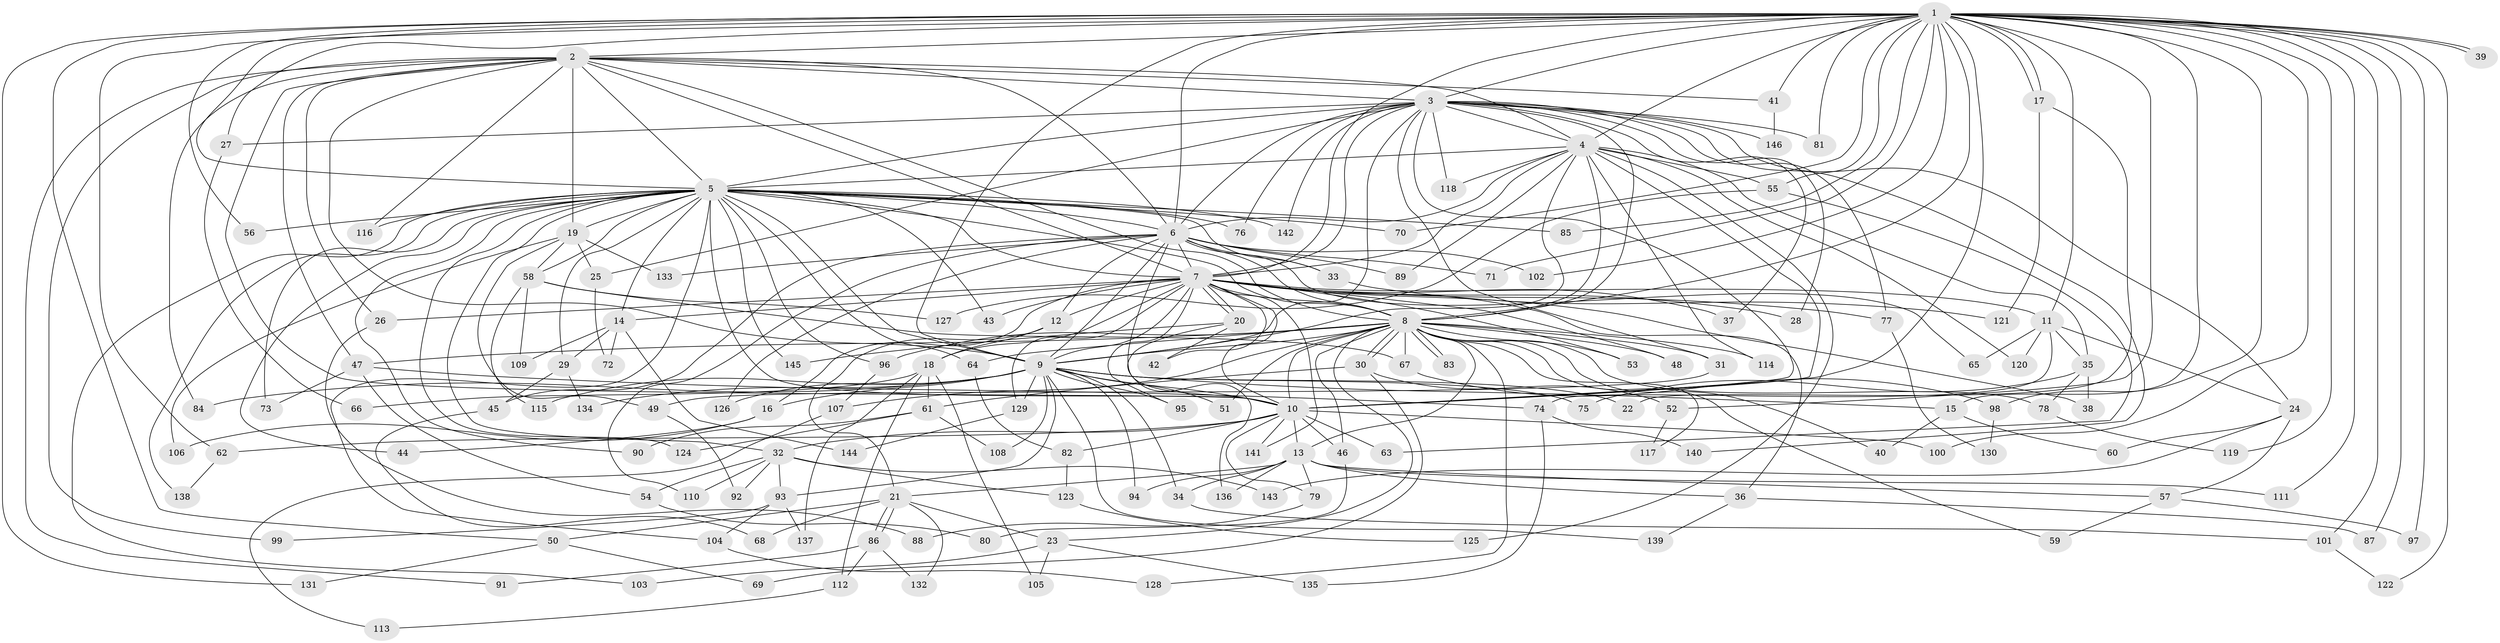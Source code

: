 // Generated by graph-tools (version 1.1) at 2025/11/02/27/25 16:11:03]
// undirected, 146 vertices, 317 edges
graph export_dot {
graph [start="1"]
  node [color=gray90,style=filled];
  1;
  2;
  3;
  4;
  5;
  6;
  7;
  8;
  9;
  10;
  11;
  12;
  13;
  14;
  15;
  16;
  17;
  18;
  19;
  20;
  21;
  22;
  23;
  24;
  25;
  26;
  27;
  28;
  29;
  30;
  31;
  32;
  33;
  34;
  35;
  36;
  37;
  38;
  39;
  40;
  41;
  42;
  43;
  44;
  45;
  46;
  47;
  48;
  49;
  50;
  51;
  52;
  53;
  54;
  55;
  56;
  57;
  58;
  59;
  60;
  61;
  62;
  63;
  64;
  65;
  66;
  67;
  68;
  69;
  70;
  71;
  72;
  73;
  74;
  75;
  76;
  77;
  78;
  79;
  80;
  81;
  82;
  83;
  84;
  85;
  86;
  87;
  88;
  89;
  90;
  91;
  92;
  93;
  94;
  95;
  96;
  97;
  98;
  99;
  100;
  101;
  102;
  103;
  104;
  105;
  106;
  107;
  108;
  109;
  110;
  111;
  112;
  113;
  114;
  115;
  116;
  117;
  118;
  119;
  120;
  121;
  122;
  123;
  124;
  125;
  126;
  127;
  128;
  129;
  130;
  131;
  132;
  133;
  134;
  135;
  136;
  137;
  138;
  139;
  140;
  141;
  142;
  143;
  144;
  145;
  146;
  1 -- 2;
  1 -- 3;
  1 -- 4;
  1 -- 5;
  1 -- 6;
  1 -- 7;
  1 -- 8;
  1 -- 9;
  1 -- 10;
  1 -- 11;
  1 -- 15;
  1 -- 17;
  1 -- 17;
  1 -- 27;
  1 -- 39;
  1 -- 39;
  1 -- 41;
  1 -- 50;
  1 -- 52;
  1 -- 55;
  1 -- 56;
  1 -- 62;
  1 -- 70;
  1 -- 71;
  1 -- 81;
  1 -- 85;
  1 -- 87;
  1 -- 97;
  1 -- 98;
  1 -- 100;
  1 -- 101;
  1 -- 102;
  1 -- 111;
  1 -- 119;
  1 -- 122;
  1 -- 131;
  2 -- 3;
  2 -- 4;
  2 -- 5;
  2 -- 6;
  2 -- 7;
  2 -- 8;
  2 -- 9;
  2 -- 10;
  2 -- 19;
  2 -- 26;
  2 -- 41;
  2 -- 47;
  2 -- 84;
  2 -- 91;
  2 -- 99;
  2 -- 116;
  3 -- 4;
  3 -- 5;
  3 -- 6;
  3 -- 7;
  3 -- 8;
  3 -- 9;
  3 -- 10;
  3 -- 24;
  3 -- 25;
  3 -- 27;
  3 -- 28;
  3 -- 31;
  3 -- 37;
  3 -- 76;
  3 -- 77;
  3 -- 81;
  3 -- 118;
  3 -- 140;
  3 -- 142;
  3 -- 146;
  4 -- 5;
  4 -- 6;
  4 -- 7;
  4 -- 8;
  4 -- 9;
  4 -- 10;
  4 -- 35;
  4 -- 55;
  4 -- 89;
  4 -- 114;
  4 -- 118;
  4 -- 120;
  4 -- 125;
  5 -- 6;
  5 -- 7;
  5 -- 8;
  5 -- 9;
  5 -- 10;
  5 -- 14;
  5 -- 19;
  5 -- 29;
  5 -- 32;
  5 -- 33;
  5 -- 43;
  5 -- 44;
  5 -- 56;
  5 -- 58;
  5 -- 64;
  5 -- 70;
  5 -- 73;
  5 -- 76;
  5 -- 85;
  5 -- 90;
  5 -- 96;
  5 -- 103;
  5 -- 104;
  5 -- 116;
  5 -- 124;
  5 -- 138;
  5 -- 142;
  5 -- 145;
  6 -- 7;
  6 -- 8;
  6 -- 9;
  6 -- 10;
  6 -- 12;
  6 -- 33;
  6 -- 45;
  6 -- 65;
  6 -- 71;
  6 -- 89;
  6 -- 102;
  6 -- 110;
  6 -- 126;
  6 -- 133;
  7 -- 8;
  7 -- 9;
  7 -- 10;
  7 -- 11;
  7 -- 12;
  7 -- 14;
  7 -- 16;
  7 -- 18;
  7 -- 20;
  7 -- 20;
  7 -- 26;
  7 -- 28;
  7 -- 36;
  7 -- 37;
  7 -- 38;
  7 -- 42;
  7 -- 43;
  7 -- 48;
  7 -- 53;
  7 -- 77;
  7 -- 95;
  7 -- 129;
  7 -- 141;
  8 -- 9;
  8 -- 10;
  8 -- 13;
  8 -- 23;
  8 -- 30;
  8 -- 30;
  8 -- 31;
  8 -- 40;
  8 -- 46;
  8 -- 47;
  8 -- 48;
  8 -- 51;
  8 -- 53;
  8 -- 59;
  8 -- 64;
  8 -- 67;
  8 -- 78;
  8 -- 83;
  8 -- 83;
  8 -- 96;
  8 -- 107;
  8 -- 114;
  8 -- 117;
  8 -- 128;
  9 -- 10;
  9 -- 15;
  9 -- 16;
  9 -- 22;
  9 -- 34;
  9 -- 51;
  9 -- 75;
  9 -- 84;
  9 -- 93;
  9 -- 94;
  9 -- 95;
  9 -- 108;
  9 -- 115;
  9 -- 126;
  9 -- 129;
  9 -- 134;
  9 -- 139;
  10 -- 13;
  10 -- 32;
  10 -- 46;
  10 -- 62;
  10 -- 63;
  10 -- 79;
  10 -- 82;
  10 -- 100;
  10 -- 141;
  11 -- 24;
  11 -- 35;
  11 -- 65;
  11 -- 74;
  11 -- 120;
  12 -- 18;
  12 -- 21;
  13 -- 21;
  13 -- 34;
  13 -- 36;
  13 -- 57;
  13 -- 79;
  13 -- 94;
  13 -- 111;
  13 -- 136;
  14 -- 29;
  14 -- 72;
  14 -- 109;
  14 -- 144;
  15 -- 40;
  15 -- 60;
  16 -- 44;
  16 -- 106;
  17 -- 22;
  17 -- 121;
  18 -- 61;
  18 -- 66;
  18 -- 105;
  18 -- 112;
  18 -- 137;
  19 -- 25;
  19 -- 49;
  19 -- 58;
  19 -- 106;
  19 -- 133;
  20 -- 42;
  20 -- 136;
  20 -- 145;
  21 -- 23;
  21 -- 50;
  21 -- 68;
  21 -- 86;
  21 -- 86;
  21 -- 132;
  23 -- 103;
  23 -- 105;
  23 -- 135;
  24 -- 57;
  24 -- 60;
  24 -- 143;
  25 -- 72;
  26 -- 88;
  27 -- 66;
  29 -- 45;
  29 -- 134;
  30 -- 52;
  30 -- 61;
  30 -- 69;
  31 -- 49;
  32 -- 54;
  32 -- 92;
  32 -- 93;
  32 -- 110;
  32 -- 123;
  32 -- 143;
  33 -- 121;
  34 -- 101;
  35 -- 38;
  35 -- 75;
  35 -- 78;
  36 -- 87;
  36 -- 139;
  41 -- 146;
  45 -- 68;
  46 -- 80;
  47 -- 54;
  47 -- 73;
  47 -- 74;
  49 -- 92;
  50 -- 69;
  50 -- 131;
  52 -- 117;
  54 -- 80;
  55 -- 63;
  55 -- 127;
  57 -- 59;
  57 -- 97;
  58 -- 67;
  58 -- 109;
  58 -- 115;
  58 -- 127;
  61 -- 90;
  61 -- 108;
  61 -- 124;
  62 -- 138;
  64 -- 82;
  67 -- 98;
  74 -- 135;
  74 -- 140;
  77 -- 130;
  78 -- 119;
  79 -- 88;
  82 -- 123;
  86 -- 91;
  86 -- 112;
  86 -- 132;
  93 -- 99;
  93 -- 104;
  93 -- 137;
  96 -- 107;
  98 -- 130;
  101 -- 122;
  104 -- 128;
  107 -- 113;
  112 -- 113;
  123 -- 125;
  129 -- 144;
}

